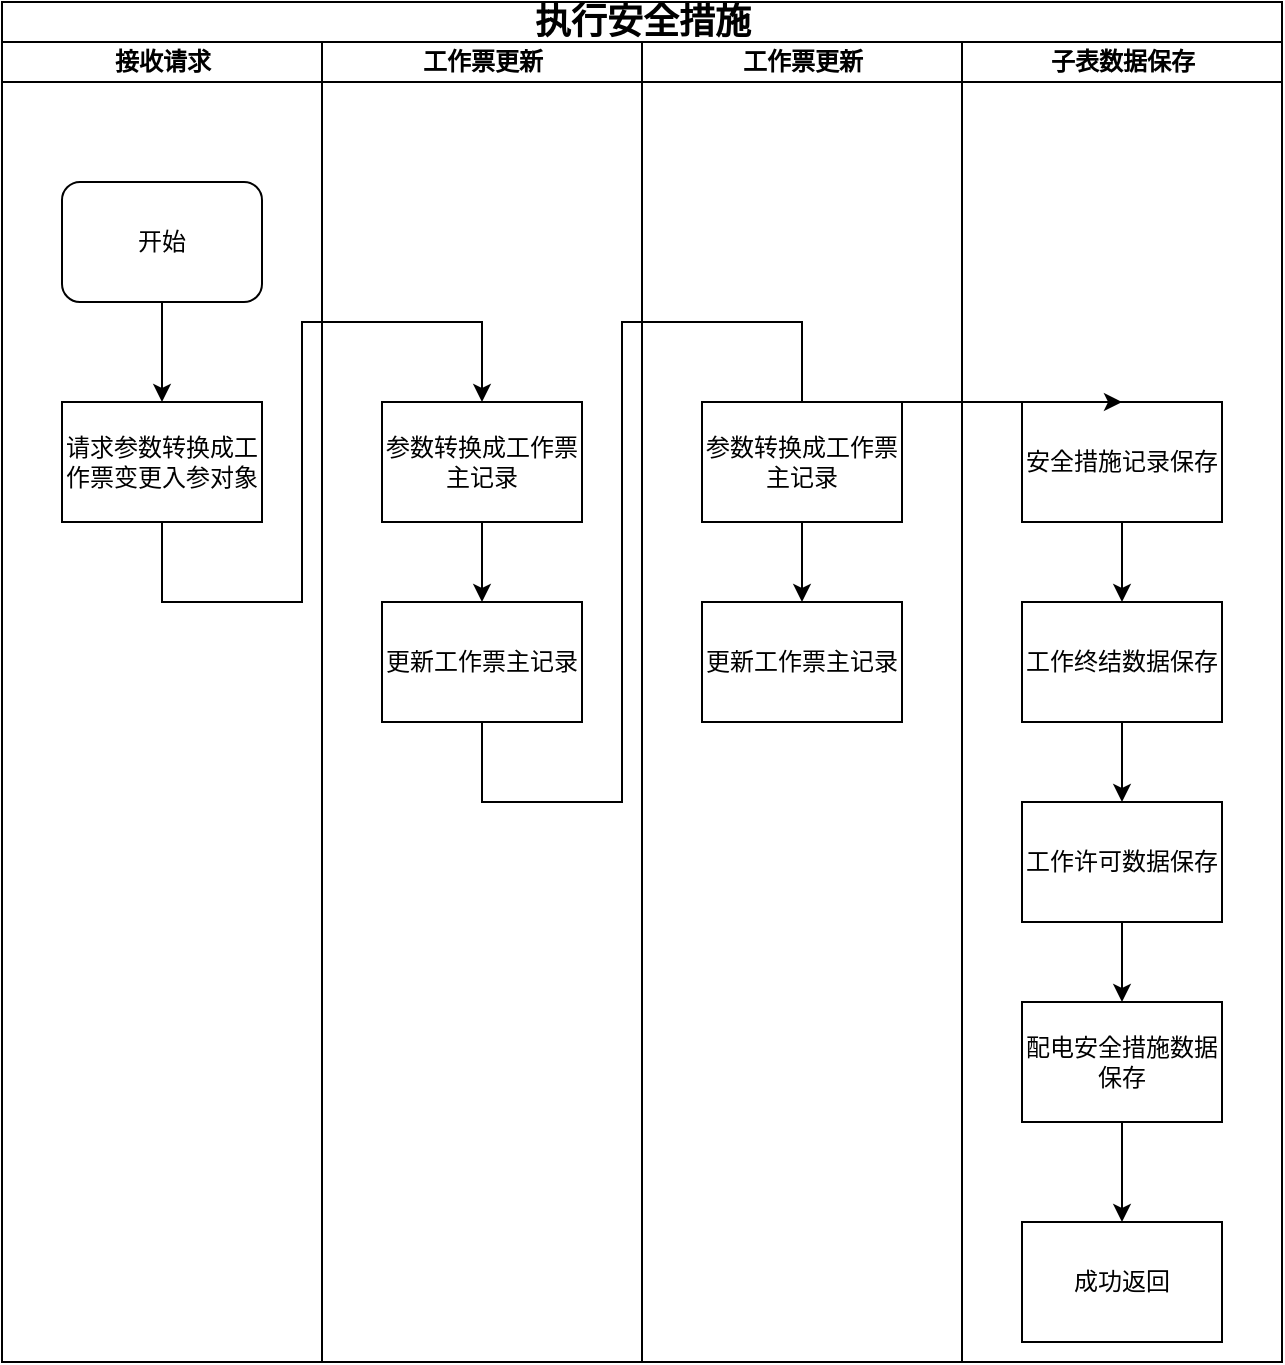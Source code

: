 <mxfile version="26.2.13">
  <diagram name="第 1 页" id="d11uymPGXyLyBies0Rf4">
    <mxGraphModel dx="1044" dy="562" grid="1" gridSize="10" guides="1" tooltips="1" connect="1" arrows="1" fold="1" page="1" pageScale="1" pageWidth="827" pageHeight="1169" math="0" shadow="0">
      <root>
        <mxCell id="0" />
        <mxCell id="1" parent="0" />
        <mxCell id="VwWnXyBEYbqpTuifstWG-1" value="&lt;span style=&quot;font-size: 18px;&quot;&gt;执行安全措施&lt;/span&gt;" style="swimlane;html=1;childLayout=stackLayout;startSize=20;rounded=0;shadow=0;labelBackgroundColor=none;strokeWidth=1;fontFamily=Verdana;fontSize=8;align=center;" vertex="1" parent="1">
          <mxGeometry x="70" y="40" width="640" height="680" as="geometry" />
        </mxCell>
        <mxCell id="VwWnXyBEYbqpTuifstWG-2" value="接收请求" style="swimlane;html=1;startSize=20;" vertex="1" parent="VwWnXyBEYbqpTuifstWG-1">
          <mxGeometry y="20" width="160" height="660" as="geometry">
            <mxRectangle y="20" width="40" height="730" as="alternateBounds" />
          </mxGeometry>
        </mxCell>
        <mxCell id="VwWnXyBEYbqpTuifstWG-3" value="&lt;font style=&quot;font-size: 12px;&quot;&gt;开始&lt;/font&gt;" style="rounded=1;whiteSpace=wrap;html=1;shadow=0;labelBackgroundColor=none;strokeWidth=1;fontFamily=Verdana;fontSize=8;align=center;" vertex="1" parent="VwWnXyBEYbqpTuifstWG-2">
          <mxGeometry x="30" y="70" width="100" height="60" as="geometry" />
        </mxCell>
        <mxCell id="VwWnXyBEYbqpTuifstWG-4" value="&lt;span style=&quot;font-size: 12px;&quot;&gt;请求参数转换成工作票变更入参对象&lt;/span&gt;" style="whiteSpace=wrap;html=1;fontSize=8;fontFamily=Verdana;rounded=0;shadow=0;labelBackgroundColor=none;strokeWidth=1;" vertex="1" parent="VwWnXyBEYbqpTuifstWG-2">
          <mxGeometry x="30" y="180" width="100" height="60" as="geometry" />
        </mxCell>
        <mxCell id="VwWnXyBEYbqpTuifstWG-5" style="edgeStyle=orthogonalEdgeStyle;rounded=0;orthogonalLoop=1;jettySize=auto;html=1;exitX=0.5;exitY=1;exitDx=0;exitDy=0;entryX=0.5;entryY=0;entryDx=0;entryDy=0;" edge="1" parent="VwWnXyBEYbqpTuifstWG-2" source="VwWnXyBEYbqpTuifstWG-3" target="VwWnXyBEYbqpTuifstWG-4">
          <mxGeometry relative="1" as="geometry">
            <Array as="points">
              <mxPoint x="80" y="160" />
              <mxPoint x="80" y="160" />
            </Array>
          </mxGeometry>
        </mxCell>
        <mxCell id="VwWnXyBEYbqpTuifstWG-6" value="工作票更新" style="swimlane;html=1;startSize=20;" vertex="1" parent="VwWnXyBEYbqpTuifstWG-1">
          <mxGeometry x="160" y="20" width="160" height="660" as="geometry" />
        </mxCell>
        <mxCell id="VwWnXyBEYbqpTuifstWG-7" style="edgeStyle=orthogonalEdgeStyle;rounded=0;orthogonalLoop=1;jettySize=auto;html=1;exitX=0.5;exitY=1;exitDx=0;exitDy=0;" edge="1" parent="VwWnXyBEYbqpTuifstWG-6" source="VwWnXyBEYbqpTuifstWG-8" target="VwWnXyBEYbqpTuifstWG-9">
          <mxGeometry relative="1" as="geometry" />
        </mxCell>
        <mxCell id="VwWnXyBEYbqpTuifstWG-8" value="&lt;span style=&quot;font-size: 12px;&quot;&gt;参数转换成工作票主记录&lt;/span&gt;" style="whiteSpace=wrap;html=1;fontSize=8;fontFamily=Verdana;rounded=0;shadow=0;labelBackgroundColor=none;strokeWidth=1;" vertex="1" parent="VwWnXyBEYbqpTuifstWG-6">
          <mxGeometry x="30" y="180" width="100" height="60" as="geometry" />
        </mxCell>
        <mxCell id="VwWnXyBEYbqpTuifstWG-9" value="&lt;span style=&quot;font-size: 12px;&quot;&gt;更新工作票主记录&lt;/span&gt;" style="whiteSpace=wrap;html=1;fontSize=8;fontFamily=Verdana;rounded=0;shadow=0;labelBackgroundColor=none;strokeWidth=1;" vertex="1" parent="VwWnXyBEYbqpTuifstWG-6">
          <mxGeometry x="30" y="280" width="100" height="60" as="geometry" />
        </mxCell>
        <mxCell id="VwWnXyBEYbqpTuifstWG-24" value="工作票更新" style="swimlane;html=1;startSize=20;" vertex="1" parent="VwWnXyBEYbqpTuifstWG-1">
          <mxGeometry x="320" y="20" width="160" height="660" as="geometry" />
        </mxCell>
        <mxCell id="VwWnXyBEYbqpTuifstWG-25" style="edgeStyle=orthogonalEdgeStyle;rounded=0;orthogonalLoop=1;jettySize=auto;html=1;exitX=0.5;exitY=1;exitDx=0;exitDy=0;" edge="1" parent="VwWnXyBEYbqpTuifstWG-24" source="VwWnXyBEYbqpTuifstWG-26" target="VwWnXyBEYbqpTuifstWG-27">
          <mxGeometry relative="1" as="geometry" />
        </mxCell>
        <mxCell id="VwWnXyBEYbqpTuifstWG-26" value="&lt;span style=&quot;font-size: 12px;&quot;&gt;参数转换成工作票主记录&lt;/span&gt;" style="whiteSpace=wrap;html=1;fontSize=8;fontFamily=Verdana;rounded=0;shadow=0;labelBackgroundColor=none;strokeWidth=1;" vertex="1" parent="VwWnXyBEYbqpTuifstWG-24">
          <mxGeometry x="30" y="180" width="100" height="60" as="geometry" />
        </mxCell>
        <mxCell id="VwWnXyBEYbqpTuifstWG-27" value="&lt;span style=&quot;font-size: 12px;&quot;&gt;更新工作票主记录&lt;/span&gt;" style="whiteSpace=wrap;html=1;fontSize=8;fontFamily=Verdana;rounded=0;shadow=0;labelBackgroundColor=none;strokeWidth=1;" vertex="1" parent="VwWnXyBEYbqpTuifstWG-24">
          <mxGeometry x="30" y="280" width="100" height="60" as="geometry" />
        </mxCell>
        <mxCell id="VwWnXyBEYbqpTuifstWG-10" value="子表数据保存" style="swimlane;html=1;startSize=20;" vertex="1" parent="VwWnXyBEYbqpTuifstWG-1">
          <mxGeometry x="480" y="20" width="160" height="660" as="geometry" />
        </mxCell>
        <mxCell id="VwWnXyBEYbqpTuifstWG-11" style="edgeStyle=orthogonalEdgeStyle;rounded=0;orthogonalLoop=1;jettySize=auto;html=1;exitX=0.5;exitY=1;exitDx=0;exitDy=0;entryX=0.5;entryY=0;entryDx=0;entryDy=0;" edge="1" parent="VwWnXyBEYbqpTuifstWG-10" source="VwWnXyBEYbqpTuifstWG-12" target="VwWnXyBEYbqpTuifstWG-16">
          <mxGeometry relative="1" as="geometry" />
        </mxCell>
        <mxCell id="VwWnXyBEYbqpTuifstWG-12" value="&lt;span style=&quot;font-size: 12px;&quot;&gt;安全措施记录保存&lt;/span&gt;" style="whiteSpace=wrap;html=1;fontSize=8;fontFamily=Verdana;rounded=0;shadow=0;labelBackgroundColor=none;strokeWidth=1;" vertex="1" parent="VwWnXyBEYbqpTuifstWG-10">
          <mxGeometry x="30" y="180" width="100" height="60" as="geometry" />
        </mxCell>
        <mxCell id="VwWnXyBEYbqpTuifstWG-13" style="edgeStyle=orthogonalEdgeStyle;rounded=0;orthogonalLoop=1;jettySize=auto;html=1;exitX=0;exitY=0.5;exitDx=0;exitDy=0;entryX=0.5;entryY=0;entryDx=0;entryDy=0;" edge="1" parent="VwWnXyBEYbqpTuifstWG-10">
          <mxGeometry relative="1" as="geometry">
            <Array as="points">
              <mxPoint x="10" y="518" />
              <mxPoint x="10" y="690" />
              <mxPoint x="80" y="690" />
            </Array>
            <mxPoint x="30" y="517.5" as="sourcePoint" />
          </mxGeometry>
        </mxCell>
        <mxCell id="VwWnXyBEYbqpTuifstWG-14" value="&lt;font style=&quot;font-size: 10px;&quot;&gt;否&lt;/font&gt;" style="edgeLabel;html=1;align=center;verticalAlign=middle;resizable=0;points=[];" vertex="1" connectable="0" parent="VwWnXyBEYbqpTuifstWG-13">
          <mxGeometry x="-0.909" y="-2" relative="1" as="geometry">
            <mxPoint as="offset" />
          </mxGeometry>
        </mxCell>
        <mxCell id="VwWnXyBEYbqpTuifstWG-15" style="edgeStyle=orthogonalEdgeStyle;rounded=0;orthogonalLoop=1;jettySize=auto;html=1;exitX=0.5;exitY=1;exitDx=0;exitDy=0;" edge="1" parent="VwWnXyBEYbqpTuifstWG-10" source="VwWnXyBEYbqpTuifstWG-16" target="VwWnXyBEYbqpTuifstWG-18">
          <mxGeometry relative="1" as="geometry" />
        </mxCell>
        <mxCell id="VwWnXyBEYbqpTuifstWG-16" value="&lt;span style=&quot;font-size: 12px;&quot;&gt;工作终结数据保存&lt;/span&gt;" style="whiteSpace=wrap;html=1;fontSize=8;fontFamily=Verdana;rounded=0;shadow=0;labelBackgroundColor=none;strokeWidth=1;" vertex="1" parent="VwWnXyBEYbqpTuifstWG-10">
          <mxGeometry x="30" y="280" width="100" height="60" as="geometry" />
        </mxCell>
        <mxCell id="VwWnXyBEYbqpTuifstWG-17" style="edgeStyle=orthogonalEdgeStyle;rounded=0;orthogonalLoop=1;jettySize=auto;html=1;exitX=0.5;exitY=1;exitDx=0;exitDy=0;entryX=0.5;entryY=0;entryDx=0;entryDy=0;" edge="1" parent="VwWnXyBEYbqpTuifstWG-10" source="VwWnXyBEYbqpTuifstWG-18" target="VwWnXyBEYbqpTuifstWG-20">
          <mxGeometry relative="1" as="geometry" />
        </mxCell>
        <mxCell id="VwWnXyBEYbqpTuifstWG-18" value="&lt;span style=&quot;font-size: 12px;&quot;&gt;工作许可数据保存&lt;/span&gt;" style="whiteSpace=wrap;html=1;fontSize=8;fontFamily=Verdana;rounded=0;shadow=0;labelBackgroundColor=none;strokeWidth=1;" vertex="1" parent="VwWnXyBEYbqpTuifstWG-10">
          <mxGeometry x="30" y="380" width="100" height="60" as="geometry" />
        </mxCell>
        <mxCell id="VwWnXyBEYbqpTuifstWG-19" style="edgeStyle=orthogonalEdgeStyle;rounded=0;orthogonalLoop=1;jettySize=auto;html=1;exitX=0.5;exitY=1;exitDx=0;exitDy=0;entryX=0.5;entryY=0;entryDx=0;entryDy=0;" edge="1" parent="VwWnXyBEYbqpTuifstWG-10" source="VwWnXyBEYbqpTuifstWG-20" target="VwWnXyBEYbqpTuifstWG-21">
          <mxGeometry relative="1" as="geometry" />
        </mxCell>
        <mxCell id="VwWnXyBEYbqpTuifstWG-20" value="&lt;span style=&quot;font-size: 12px;&quot;&gt;配电安全措施数据保存&lt;/span&gt;" style="whiteSpace=wrap;html=1;fontSize=8;fontFamily=Verdana;rounded=0;shadow=0;labelBackgroundColor=none;strokeWidth=1;" vertex="1" parent="VwWnXyBEYbqpTuifstWG-10">
          <mxGeometry x="30" y="480" width="100" height="60" as="geometry" />
        </mxCell>
        <mxCell id="VwWnXyBEYbqpTuifstWG-21" value="&lt;span style=&quot;font-size: 12px;&quot;&gt;成功返回&lt;/span&gt;" style="whiteSpace=wrap;html=1;fontSize=8;fontFamily=Verdana;rounded=0;shadow=0;labelBackgroundColor=none;strokeWidth=1;" vertex="1" parent="VwWnXyBEYbqpTuifstWG-10">
          <mxGeometry x="30" y="590" width="100" height="60" as="geometry" />
        </mxCell>
        <mxCell id="VwWnXyBEYbqpTuifstWG-22" style="edgeStyle=orthogonalEdgeStyle;rounded=0;orthogonalLoop=1;jettySize=auto;html=1;exitX=0.5;exitY=1;exitDx=0;exitDy=0;entryX=0.5;entryY=0;entryDx=0;entryDy=0;" edge="1" parent="VwWnXyBEYbqpTuifstWG-1" source="VwWnXyBEYbqpTuifstWG-9" target="VwWnXyBEYbqpTuifstWG-12">
          <mxGeometry relative="1" as="geometry">
            <Array as="points">
              <mxPoint x="240" y="400" />
              <mxPoint x="310" y="400" />
              <mxPoint x="310" y="160" />
              <mxPoint x="400" y="160" />
            </Array>
          </mxGeometry>
        </mxCell>
        <mxCell id="VwWnXyBEYbqpTuifstWG-23" style="edgeStyle=orthogonalEdgeStyle;rounded=0;orthogonalLoop=1;jettySize=auto;html=1;exitX=0.5;exitY=1;exitDx=0;exitDy=0;entryX=0.5;entryY=0;entryDx=0;entryDy=0;" edge="1" parent="VwWnXyBEYbqpTuifstWG-1" source="VwWnXyBEYbqpTuifstWG-4" target="VwWnXyBEYbqpTuifstWG-8">
          <mxGeometry relative="1" as="geometry">
            <Array as="points">
              <mxPoint x="80" y="300" />
              <mxPoint x="150" y="300" />
              <mxPoint x="150" y="160" />
              <mxPoint x="240" y="160" />
            </Array>
          </mxGeometry>
        </mxCell>
      </root>
    </mxGraphModel>
  </diagram>
</mxfile>
